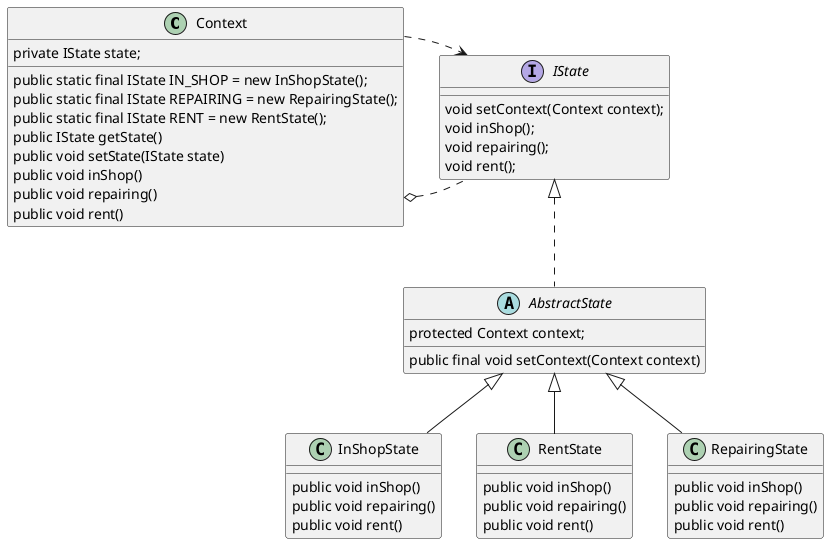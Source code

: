 
@startuml
class Context {

    public static final IState IN_SHOP = new InShopState();
    public static final IState REPAIRING = new RepairingState();
    public static final IState RENT = new RentState();
    private IState state;

    public IState getState()
    public void setState(IState state)
    public void inShop()
    public void repairing()
    public void rent()
}


Context o.right. IState
Context .right.> IState

interface IState {
    void setContext(Context context);
    void inShop();
    void repairing();
    void rent();
}

abstract class AbstractState implements IState{
    protected Context context;
    public final void setContext(Context context)
}

class InShopState extends AbstractState {
    public void inShop()
    public void repairing()
    public void rent()
}

class RentState extends AbstractState {
    public void inShop()
    public void repairing()
    public void rent()
}

class RepairingState extends AbstractState {
    public void inShop()
    public void repairing()
    public void rent()
}

@enduml